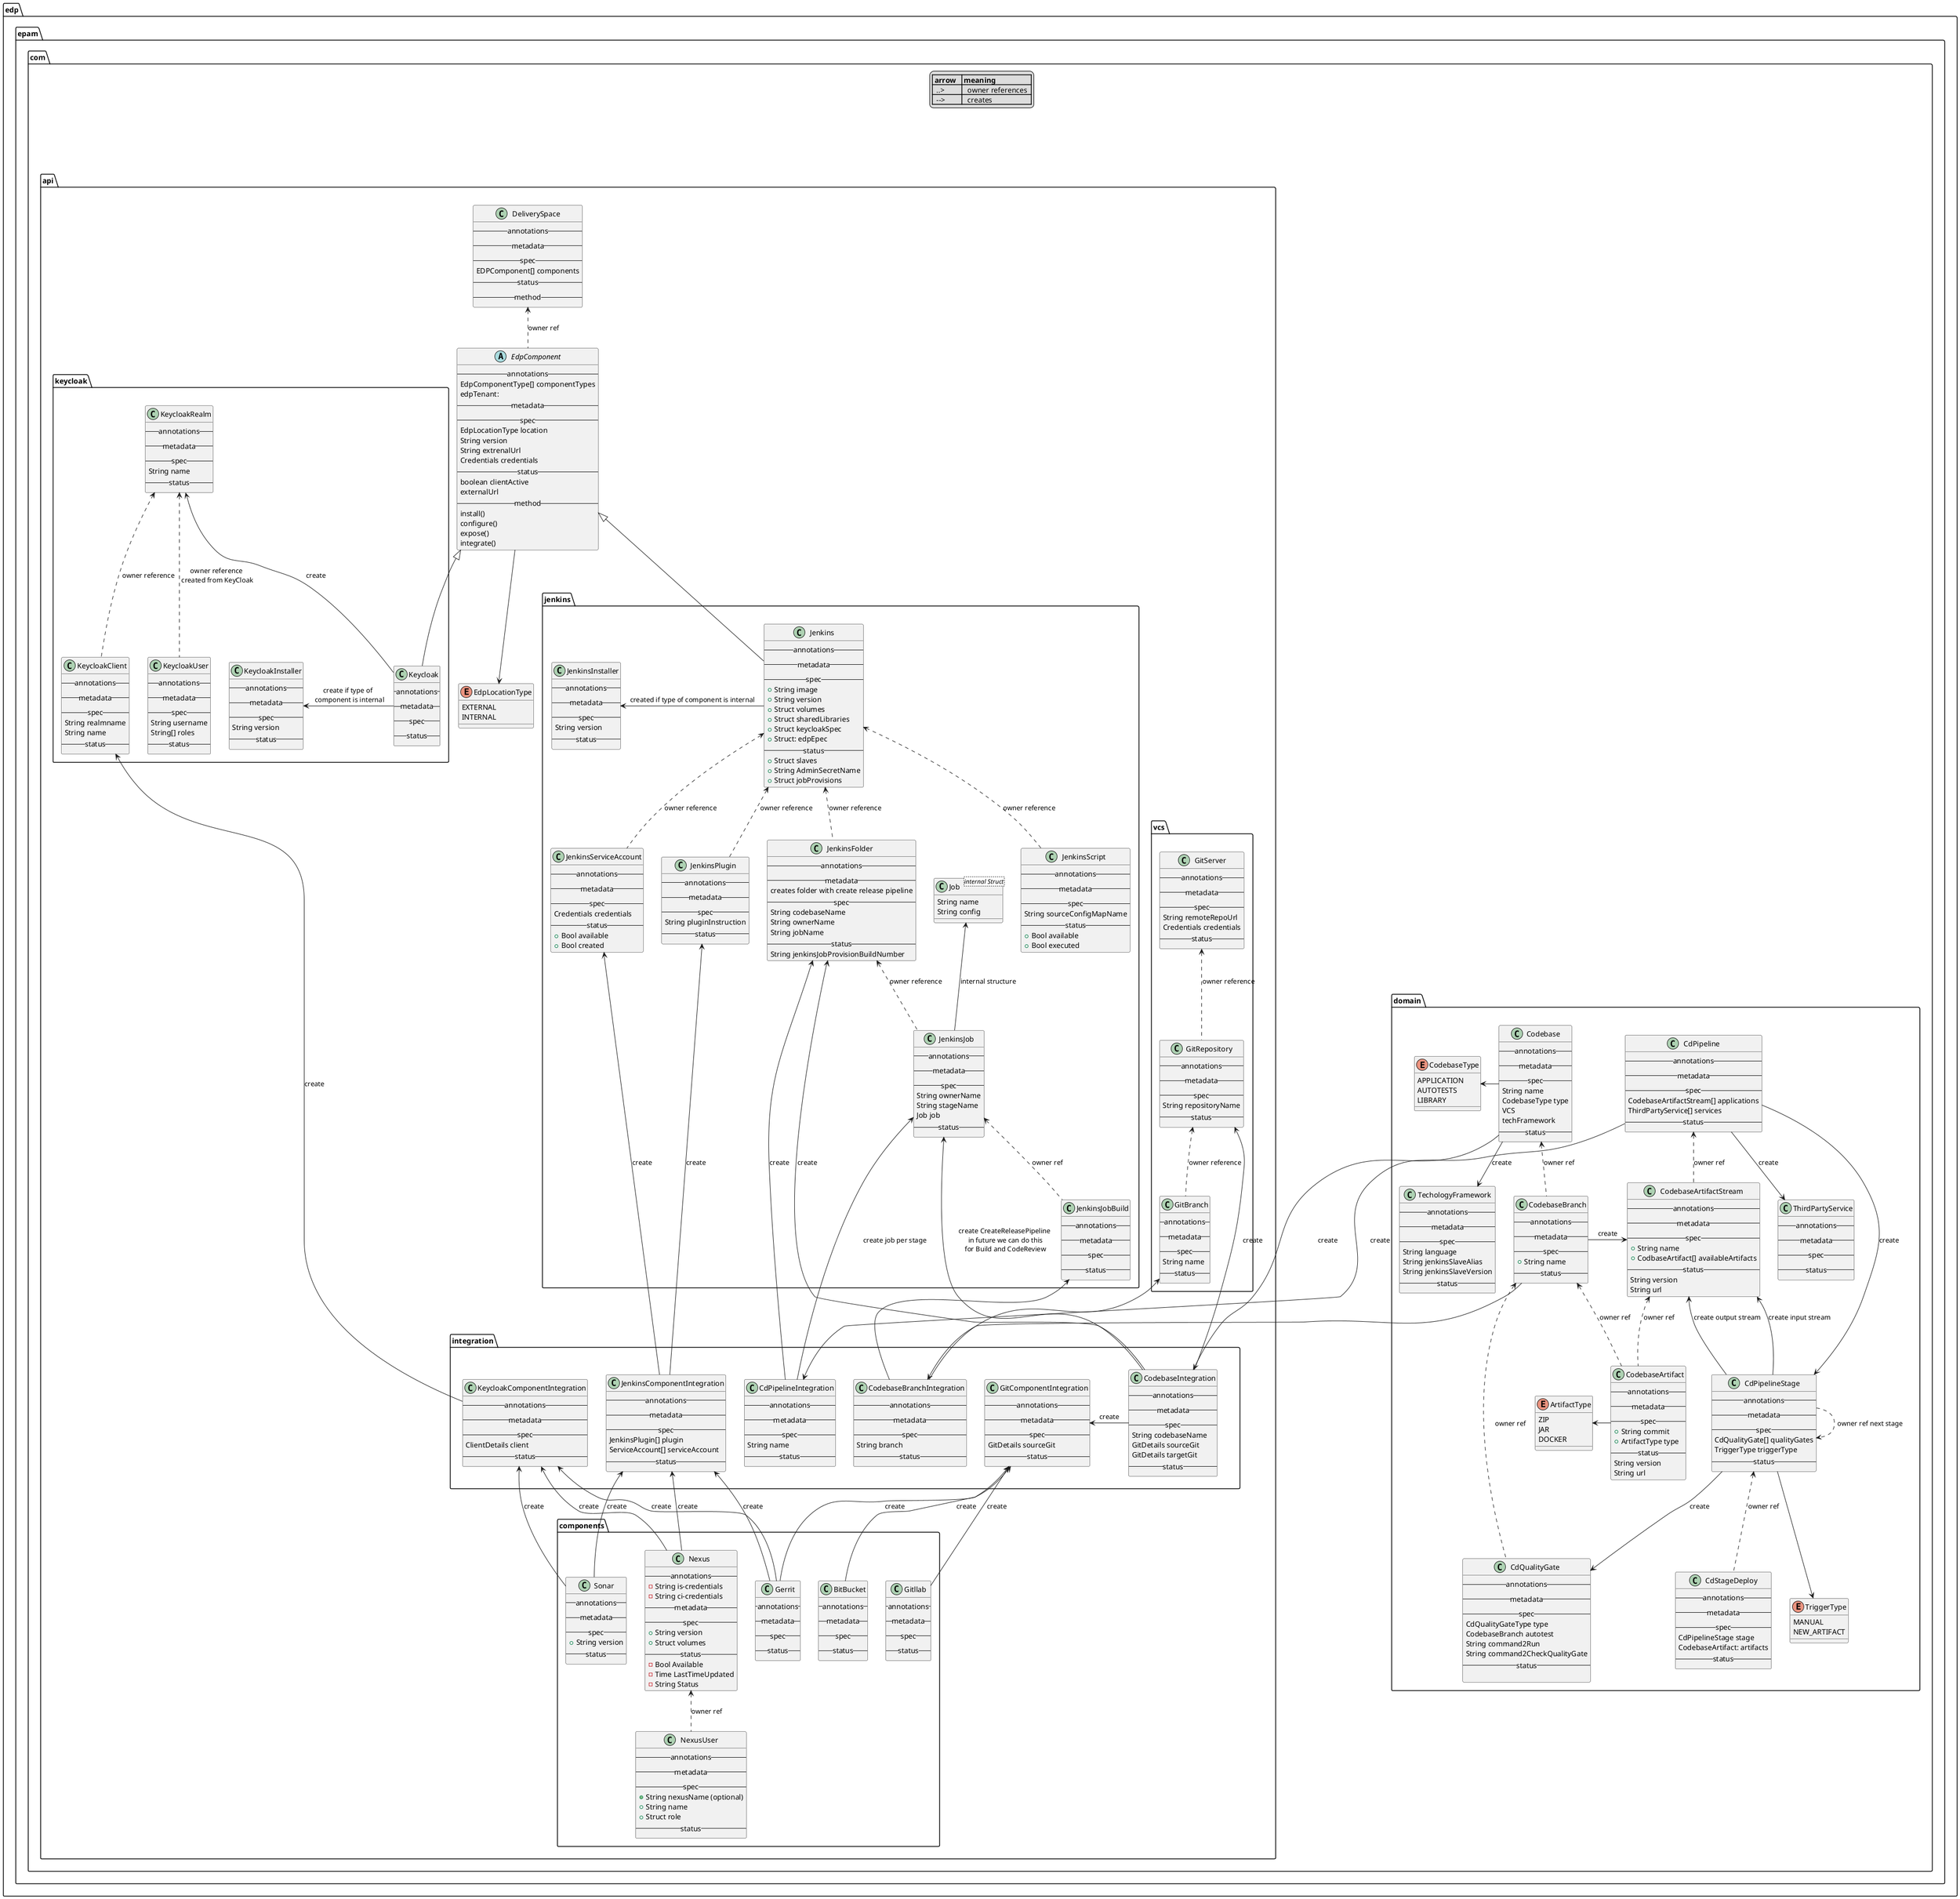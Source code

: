 
@startuml

package edp.epam.com {

  package domain {

    class Codebase {
      -- annotations --
      -- metadata --
      -- spec --
      String name
      CodebaseType type
      VCS
      techFramework
      -- status --
    }

    enum CodebaseType {
      APPLICATION
      AUTOTESTS
      LIBRARY
    }
    Codebase -left-> CodebaseType
    Codebase -right[hidden]-> CdPipeline

    class TechologyFramework {
      -- annotations --
      -- metadata --
      -- spec --
        String language
        String jenkinsSlaveAlias
        String jenkinsSlaveVersion
      -- status --
    }
    TechologyFramework -up[hidden]-> CodebaseType
    Codebase --> TechologyFramework :create

    class CodebaseBranch {
      -- annotations --
      -- metadata --
      -- spec --
        + String name
      -- status --
    }
    CodebaseBranch .u.>  Codebase : "owner ref"
    CodebaseBranch -r-> CodebaseArtifactStream : create

    class CodebaseArtifact {
      -- annotations --
      -- metadata --
      -- spec --
        + String commit
        + ArtifactType type
      -- status --
        String version
        String url
    }
    CodebaseArtifact .u.> CodebaseBranch: "owner ref"

    enum ArtifactType {
      ZIP
      JAR
      DOCKER
    }
    CodebaseArtifact -left-> ArtifactType

    class CdPipeline {
      -- annotations --
      -- metadata --
      -- spec --
        CodebaseArtifactStream[] applications
        ThirdPartyService[] services
      -- status --
    }
    CdPipeline -d-> ThirdPartyService: create
    CdPipeline -d-> CdPipelineStage: create

    class CodebaseArtifactStream {
      -- annotations --
      -- metadata --
      -- spec --
        + String name
        + CodbaseArtifact[] availableArtifacts
      -- status --
        String version
        String url
    }
    CodebaseArtifact .u.> CodebaseArtifactStream : "owner ref"
    CodebaseArtifactStream .u.> CdPipeline : "owner ref"
    CodebaseArtifactStream *-r[hidden]- ThirdPartyService


    class ThirdPartyService {
      -- annotations --
      -- metadata --
      -- spec --
      -- status --
    }

    class CdPipelineStage {
      -- annotations --
      -- metadata --
      -- spec --
        CdQualityGate[] qualityGates
        TriggerType triggerType
      -- status --
    }
    CdPipelineStage -d-> CdQualityGate: create
    CdPipelineStage -u-> CodebaseArtifactStream : create input stream
    CdPipelineStage -u-> CodebaseArtifactStream : create output stream
    CdPipelineStage ..> CdPipelineStage : owner ref next stage

    enum TriggerType {
      MANUAL
      NEW_ARTIFACT
    }
    CdPipelineStage --> TriggerType

    class CdQualityGate {
      -- annotations --
      -- metadata --
      -- spec --
        CdQualityGateType type
        CodebaseBranch autotest
        String command2Run
        String command2CheckQualityGate
      -- status --

    }
    CdQualityGate .up.> CodebaseBranch: owner ref

    class CdStageDeploy {
      -- annotations --
      -- metadata --
      -- spec --
        CdPipelineStage stage
        CodebaseArtifact: artifacts
      -- status --
    }
    CdStageDeploy .u.> CdPipelineStage :owner ref


  }

  package api {
    class DeliverySpace {
      -- annotations --
      -- metadata --
      -- spec --
      EDPComponent[] components
      -- status --
      -- method --
    }


'    enum EdpComponentType {
'      CODE_REVIEW
'      CI_SERVER
'      CD_SERVER
'      STATIC_ANALYSES
'      ARTIFACT_REPOSITORY
'      VCS
'    }
'
'    EdpComponentType "*" -left-> "1" EdpComponent

    enum EdpLocationType {
      EXTERNAL
      INTERNAL
    }
    EdpComponent --> EdpLocationType

    abstract class EdpComponent {
      -- annotations --
      EdpComponentType[] componentTypes
      edpTenant:
      -- metadata --
      -- spec --
      EdpLocationType location
      String version
      String extrenalUrl
      Credentials credentials
      -- status --
      boolean clientActive
      externalUrl
      -- method --
      install()
      configure()
      expose()
      integrate()
    }
    EdpComponent .u.> DeliverySpace : owner ref

    package vcs {
      class GitServer {
      -- annotations --
      -- metadata --
      -- spec --
        String remoteRepoUrl
        Credentials credentials
      -- status --
      }
      class GitRepository {
      -- annotations --
      -- metadata --
      -- spec --
        String repositoryName
      -- status --
      }
      GitRepository .u.> GitServer : "owner reference"

      class GitBranch {
      -- annotations --
      -- metadata --
      -- spec --
        String name
      -- status --
      }
      GitBranch .u.> GitRepository : "owner reference"
    }

    package keycloak {
      class Keycloak {
      -- annotations --
      -- metadata --
      -- spec --
      -- status --
      }
      EdpComponent<|--Keycloak

      class KeycloakInstaller {
      -- annotations --
      -- metadata --
      -- spec --
        String version
      -- status --
      }
      KeycloakInstaller <-r- Keycloak : create if type of \n component is internal

      class KeycloakRealm {
      -- annotations --
      -- metadata --
      -- spec --
        String name
      -- status --
      }
      KeycloakRealm <-d- Keycloak : create

      class KeycloakClient {
      -- annotations --
      -- metadata --
      -- spec --
        String realmname
        String name
      -- status --
      }
      KeycloakClient .u.> KeycloakRealm : "owner reference"

      class KeycloakUser {
      -- annotations --
      -- metadata --
      -- spec --
        String username
        String[] roles
      -- status --
      }
      KeycloakUser .u.> KeycloakRealm : "owner reference \n created from KeyCloak "

    }

    package jenkins {
      class Jenkins {
      -- annotations --
      -- metadata --
      -- spec --
        + String image
        + String version
        + Struct volumes
        + Struct sharedLibraries
        + Struct keycloakSpec
        + Struct: edpEpec
      -- status --
        + Struct slaves
        + String AdminSecretName
        + Struct jobProvisions
      }
      EdpComponent<|--Jenkins

      class JenkinsScript {
      -- annotations --
      -- metadata --
      -- spec --
        String sourceConfigMapName
      -- status --
        + Bool available
        + Bool executed
      }
      JenkinsScript .u.> Jenkins : "owner reference"

      class JenkinsInstaller {
      -- annotations --
      -- metadata --
      -- spec --
        String version
      -- status --
      }
      JenkinsInstaller <-r- Jenkins : created if type of component is internal

      class JenkinsPlugin {
      -- annotations --
      -- metadata --
      -- spec --
        String pluginInstruction
      -- status --
      }
      JenkinsPlugin .u.> Jenkins : "owner reference"

      class JenkinsServiceAccount {
      -- annotations --
      -- metadata --
      -- spec --
        Credentials credentials
      -- status --
        + Bool available
        + Bool created
      }
      JenkinsServiceAccount .u.> Jenkins : "owner reference"

      class JenkinsFolder {
      -- annotations --
      -- metadata --
      creates folder with create release pipeline
      -- spec --
         String codebaseName
         String ownerName
         String jobName
      -- status --
         String jenkinsJobProvisionBuildNumber
      }
      JenkinsFolder .u.> Jenkins : "owner reference"

      class JenkinsJob {
      -- annotations --
      -- metadata --
      -- spec --
        String ownerName
        String stageName
        Job job
      -- status --
      }
      JenkinsJob .u.> JenkinsFolder : "owner reference"

      class Job <internal Struct> {
        String name
        String config
      }
      Job <-- JenkinsJob : "internal structure"

      class JenkinsJobBuild {
      -- annotations --
      -- metadata --
      -- spec --
      -- status --
      }
      JenkinsJobBuild .u.> JenkinsJob : "owner ref"

  }

  integration -u[hidden]-> JenkinsJobBuild

  package integration {
      class KeycloakComponentIntegration {
      -- annotations --
      -- metadata --
      -- spec --
        ClientDetails client
      -- status --
      }
      KeycloakComponentIntegration -u-> KeycloakClient : "create"


      class JenkinsComponentIntegration {
      -- annotations --
      -- metadata --
      -- spec --
        JenkinsPlugin[] plugin
        ServiceAccount[] serviceAccount
      -- status --
      }
      JenkinsComponentIntegration -u-> JenkinsServiceAccount : "create"
      JenkinsComponentIntegration -u-> JenkinsPlugin : "create"

      class GitComponentIntegration {
      -- annotations --
      -- metadata --
      -- spec --
        GitDetails sourceGit
      -- status --
      }
      JenkinsComponentIntegration -r[hidden]-> GitComponentIntegration : "create"
      KeycloakComponentIntegration -r[hidden]-> GitComponentIntegration : "create"

      class CodebaseIntegration {
      -- annotations --
      -- metadata --
      -- spec --
        String codebaseName
        GitDetails sourceGit
        GitDetails targetGit
      -- status --
      }
      Codebase -d-> CodebaseIntegration : create
      CodebaseIntegration -l-> GitComponentIntegration : create
      CodebaseIntegration -u-> JenkinsFolder : "create"
      CodebaseIntegration -u-> JenkinsJob : "create CreateReleasePipeline \n in future we can do this \n for Build and CodeReview "
      CodebaseIntegration -u-> GitRepository : "create"

      class CdPipelineIntegration {
      -- annotations --
      -- metadata --
      -- spec --
        String name
      -- status --
      }
      CdPipeline -d-> CdPipelineIntegration : create
      CdPipelineIntegration -u-> JenkinsFolder : "create"
      CdPipelineIntegration -u-> JenkinsJob : "create job per stage"

      class CodebaseBranchIntegration {
      -- annotations --
      -- metadata --
      -- spec --
        String branch
      -- status --
      }
      CodebaseBranch -d-> CodebaseBranchIntegration
     CodebaseBranchIntegration -u-> JenkinsJobBuild
      CodebaseBranchIntegration -u-> GitBranch


  }

  package components {
    class Gerrit {
      -- annotations --
      -- metadata --
      -- spec --
      -- status --
    }
    Gerrit -u-> JenkinsComponentIntegration :create
    Gerrit -u-> KeycloakComponentIntegration :create
    Gerrit -u-> GitComponentIntegration :create


    class Nexus {
      -- annotations --
      - String is-credentials
      - String ci-credentials
      -- metadata --
      -- spec --
	    + String version
      + Struct volumes
      -- status --
      - Bool Available
      - Time LastTimeUpdated
      - String Status
    }
    Nexus -u-> JenkinsComponentIntegration :create
    Nexus -u-> KeycloakComponentIntegration :create

    class NexusUser {
      -- annotations --
      -- metadata --
      -- spec --
	    + String nexusName (optional)
	    + String name
      + Struct role
      -- status --
    }
    NexusUser .u.> Nexus : owner ref


    class Sonar {
      -- annotations --
      -- metadata --
      -- spec --
	    + String version
      -- status --
    }
    Sonar -u-> JenkinsComponentIntegration :create
    Sonar -u-> KeycloakComponentIntegration :create

    class BitBucket {
      -- annotations --
      -- metadata --
      -- spec --
      -- status --
    }
    BitBucket -u-> GitComponentIntegration :create


    class Gitllab {
      -- annotations --
      -- metadata --
      -- spec --
      -- status --
    }
    Gitllab -u-> GitComponentIntegration :create

'    EdpComponent<|--Gerrit
'    EdpComponent<|--Nexus
'    EdpComponent<|--Sonar
'    EdpComponent<|--BitBucket
'    EdpComponent<|--Gitlab
  }
}

legend
|= arrow   |= meaning|
|  ..>     |   owner references  |
|  -->     |   creates     |
endlegend

@enduml